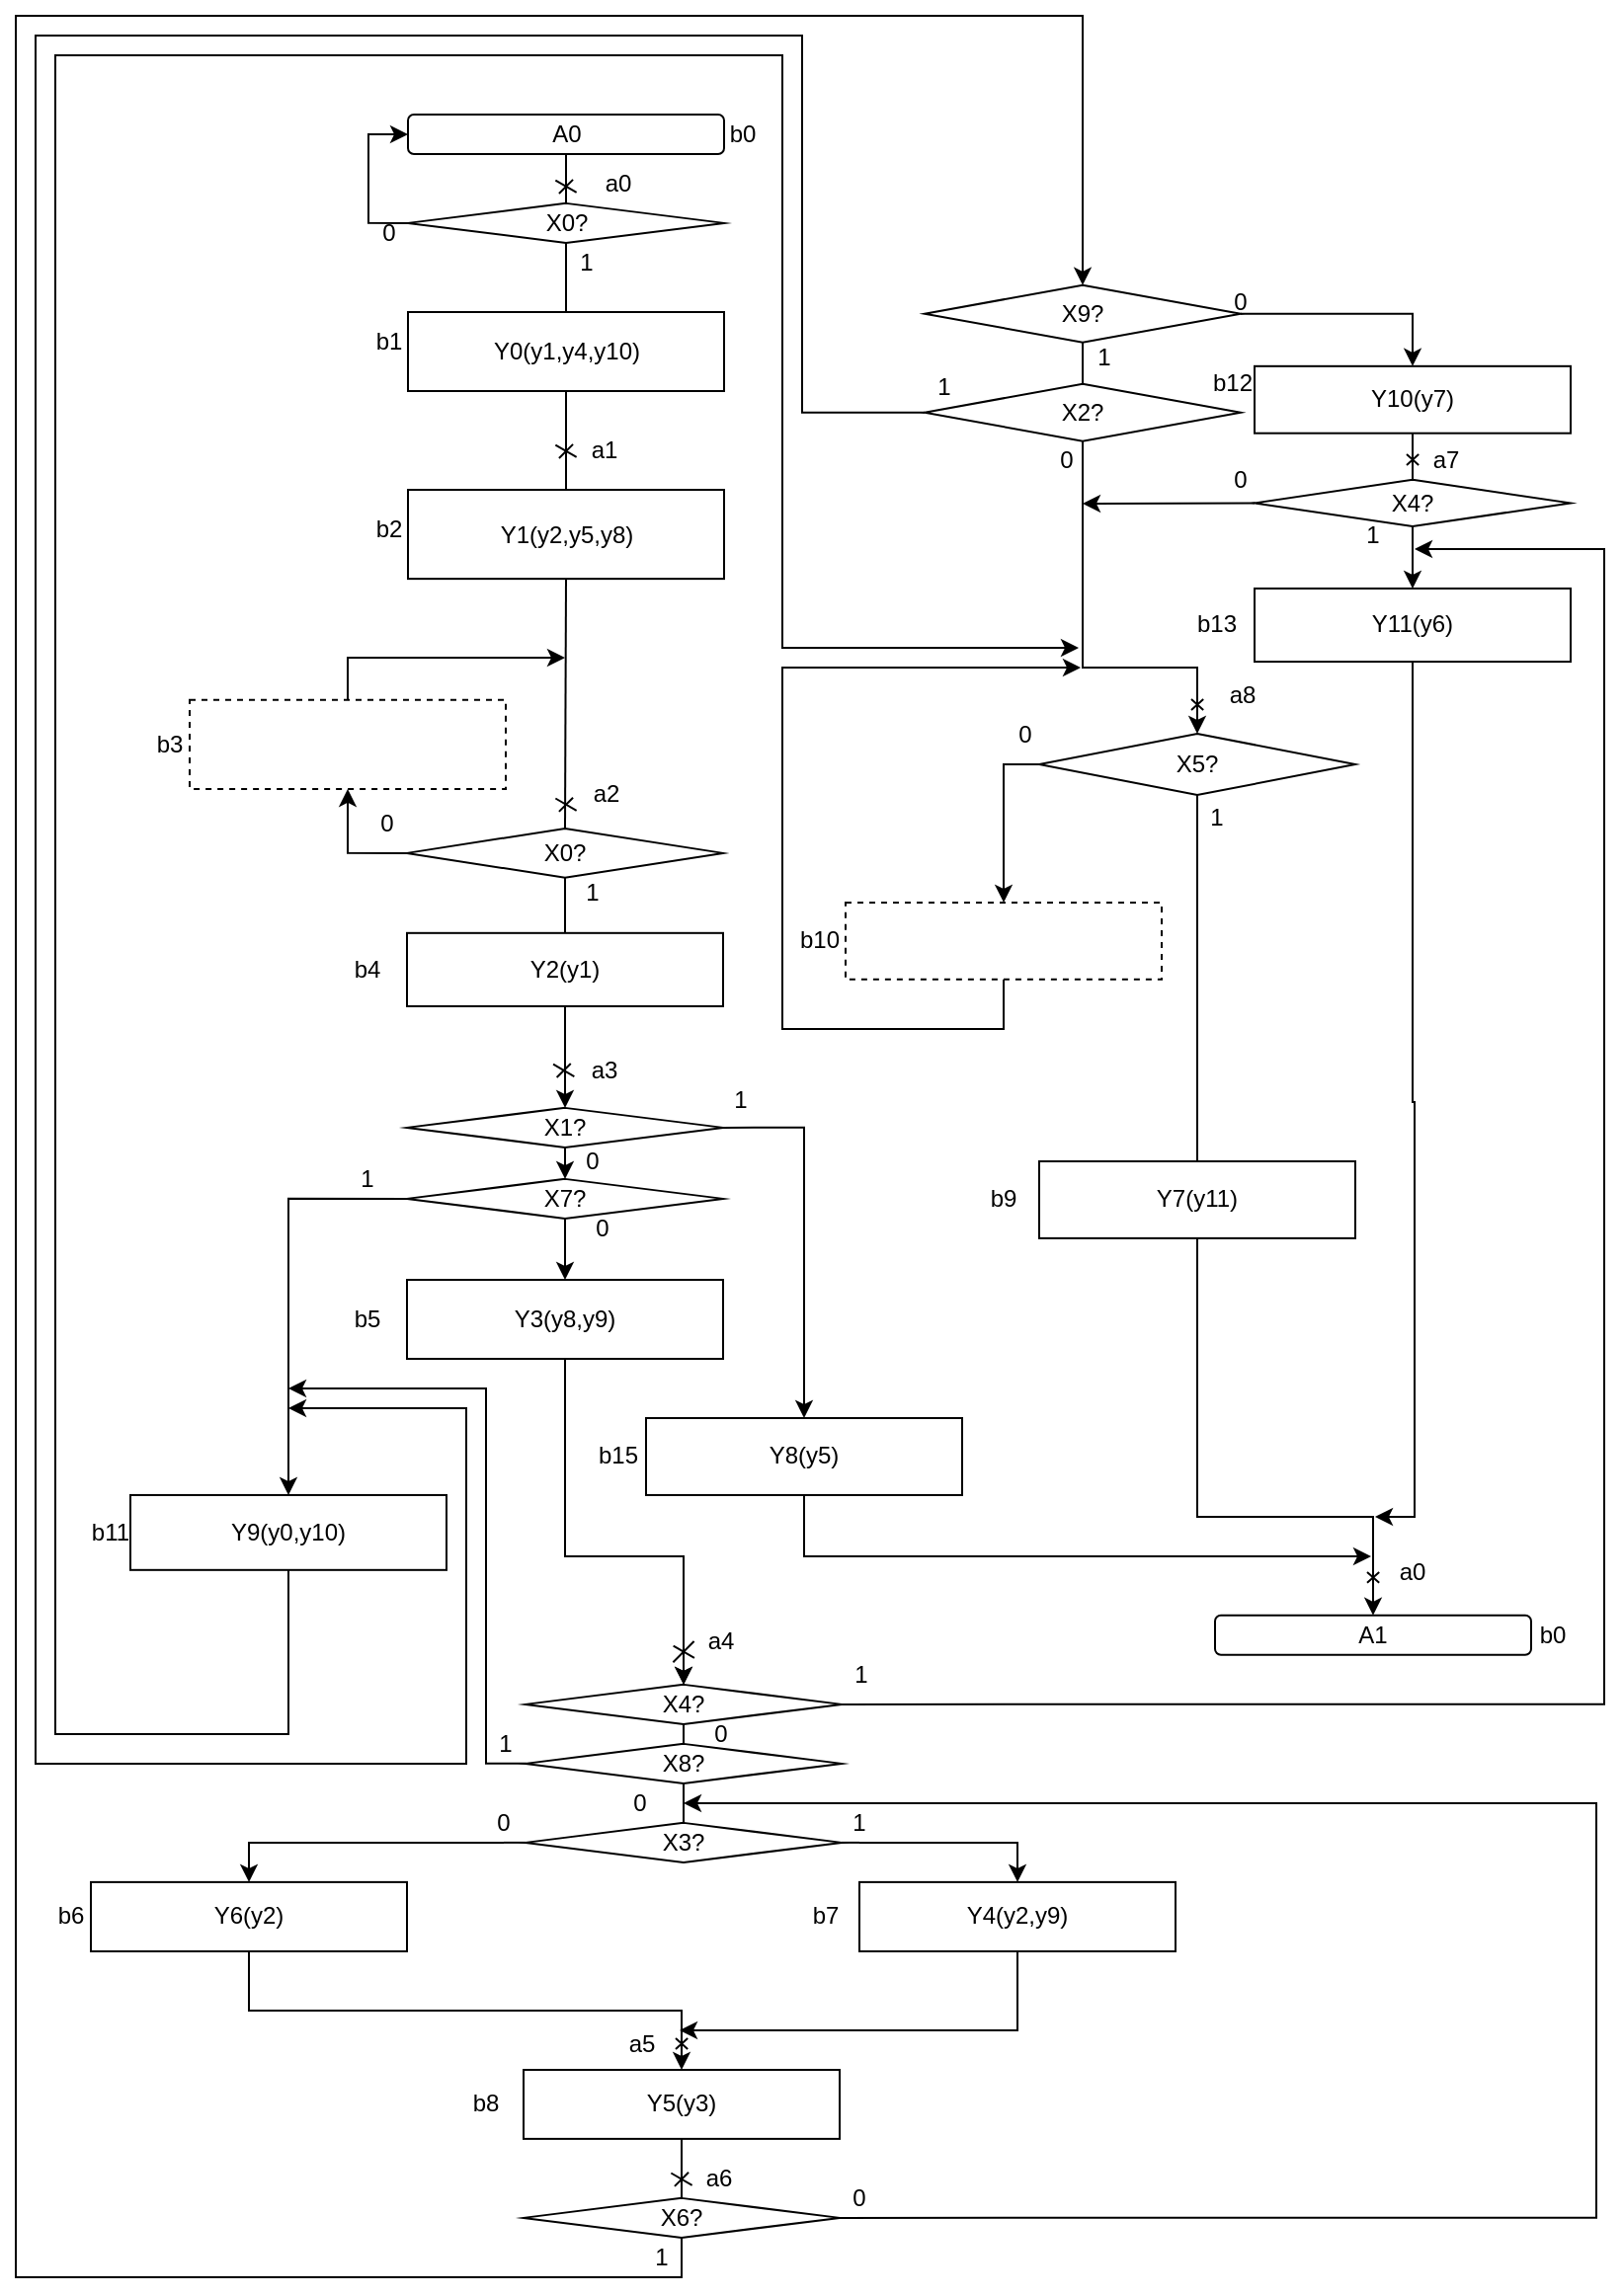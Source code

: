 <mxfile version="14.5.1" type="device"><diagram id="7AJc4S17dh15q3jTq7cm" name="Page-1"><mxGraphModel dx="1326" dy="806" grid="1" gridSize="10" guides="1" tooltips="1" connect="1" arrows="1" fold="1" page="1" pageScale="1" pageWidth="827" pageHeight="1169" math="0" shadow="0"><root><mxCell id="0"/><mxCell id="1" parent="0"/><mxCell id="7k6Sa5qqdHuAIgFIrqOI-1" value="A0" style="rounded=1;whiteSpace=wrap;html=1;" parent="1" vertex="1"><mxGeometry x="210.5" y="60" width="160" height="20" as="geometry"/></mxCell><mxCell id="7k6Sa5qqdHuAIgFIrqOI-116" style="edgeStyle=orthogonalEdgeStyle;rounded=0;orthogonalLoop=1;jettySize=auto;html=1;exitX=0;exitY=0.5;exitDx=0;exitDy=0;entryX=0;entryY=0.5;entryDx=0;entryDy=0;" parent="1" source="7k6Sa5qqdHuAIgFIrqOI-2" target="7k6Sa5qqdHuAIgFIrqOI-1" edge="1"><mxGeometry relative="1" as="geometry"/></mxCell><mxCell id="7k6Sa5qqdHuAIgFIrqOI-2" value="X0?" style="rhombus;whiteSpace=wrap;html=1;" parent="1" vertex="1"><mxGeometry x="210.5" y="104.94" width="160" height="20" as="geometry"/></mxCell><mxCell id="7k6Sa5qqdHuAIgFIrqOI-3" value="Y0(y1,y4,y10)" style="rounded=0;whiteSpace=wrap;html=1;" parent="1" vertex="1"><mxGeometry x="210.5" y="160" width="160" height="40" as="geometry"/></mxCell><mxCell id="7k6Sa5qqdHuAIgFIrqOI-4" value="&lt;div&gt;Y1(y2,y5,y8)&lt;/div&gt;" style="rounded=0;whiteSpace=wrap;html=1;" parent="1" vertex="1"><mxGeometry x="210.5" y="250" width="160" height="45.06" as="geometry"/></mxCell><mxCell id="7k6Sa5qqdHuAIgFIrqOI-129" style="edgeStyle=orthogonalEdgeStyle;rounded=0;orthogonalLoop=1;jettySize=auto;html=1;exitX=0;exitY=0.5;exitDx=0;exitDy=0;entryX=0.5;entryY=1;entryDx=0;entryDy=0;" parent="1" source="7k6Sa5qqdHuAIgFIrqOI-5" target="7k6Sa5qqdHuAIgFIrqOI-128" edge="1"><mxGeometry relative="1" as="geometry"/></mxCell><mxCell id="7k6Sa5qqdHuAIgFIrqOI-5" value="X0?" style="rhombus;whiteSpace=wrap;html=1;" parent="1" vertex="1"><mxGeometry x="210" y="421.47" width="160" height="24.94" as="geometry"/></mxCell><mxCell id="7k6Sa5qqdHuAIgFIrqOI-142" style="edgeStyle=orthogonalEdgeStyle;rounded=0;orthogonalLoop=1;jettySize=auto;html=1;exitX=0.5;exitY=1;exitDx=0;exitDy=0;entryX=0.5;entryY=0;entryDx=0;entryDy=0;" parent="1" source="7k6Sa5qqdHuAIgFIrqOI-6" target="7k6Sa5qqdHuAIgFIrqOI-8" edge="1"><mxGeometry relative="1" as="geometry"/></mxCell><mxCell id="7k6Sa5qqdHuAIgFIrqOI-6" value="Y2(y1)" style="rounded=0;whiteSpace=wrap;html=1;" parent="1" vertex="1"><mxGeometry x="210" y="474.41" width="160" height="37.06" as="geometry"/></mxCell><mxCell id="7k6Sa5qqdHuAIgFIrqOI-7" style="edgeStyle=orthogonalEdgeStyle;rounded=0;orthogonalLoop=1;jettySize=auto;html=1;exitX=1;exitY=0.5;exitDx=0;exitDy=0;entryX=0.5;entryY=0;entryDx=0;entryDy=0;" parent="1" source="7k6Sa5qqdHuAIgFIrqOI-8" target="7k6Sa5qqdHuAIgFIrqOI-28" edge="1"><mxGeometry relative="1" as="geometry"/></mxCell><mxCell id="7k6Sa5qqdHuAIgFIrqOI-143" style="edgeStyle=orthogonalEdgeStyle;rounded=0;orthogonalLoop=1;jettySize=auto;html=1;exitX=0.5;exitY=1;exitDx=0;exitDy=0;entryX=0.5;entryY=0;entryDx=0;entryDy=0;" parent="1" source="7k6Sa5qqdHuAIgFIrqOI-8" target="7k6Sa5qqdHuAIgFIrqOI-10" edge="1"><mxGeometry relative="1" as="geometry"/></mxCell><mxCell id="7k6Sa5qqdHuAIgFIrqOI-8" value="X1?" style="rhombus;whiteSpace=wrap;html=1;" parent="1" vertex="1"><mxGeometry x="210" y="562.94" width="160" height="20" as="geometry"/></mxCell><mxCell id="7k6Sa5qqdHuAIgFIrqOI-9" style="edgeStyle=orthogonalEdgeStyle;rounded=0;orthogonalLoop=1;jettySize=auto;html=1;exitX=0;exitY=0.5;exitDx=0;exitDy=0;entryX=0.5;entryY=0;entryDx=0;entryDy=0;" parent="1" source="7k6Sa5qqdHuAIgFIrqOI-10" target="7k6Sa5qqdHuAIgFIrqOI-30" edge="1"><mxGeometry relative="1" as="geometry"/></mxCell><mxCell id="7k6Sa5qqdHuAIgFIrqOI-131" style="edgeStyle=orthogonalEdgeStyle;rounded=0;orthogonalLoop=1;jettySize=auto;html=1;exitX=0.5;exitY=1;exitDx=0;exitDy=0;entryX=0.5;entryY=0;entryDx=0;entryDy=0;" parent="1" source="7k6Sa5qqdHuAIgFIrqOI-10" target="7k6Sa5qqdHuAIgFIrqOI-12" edge="1"><mxGeometry relative="1" as="geometry"/></mxCell><mxCell id="7k6Sa5qqdHuAIgFIrqOI-10" value="X7?" style="rhombus;whiteSpace=wrap;html=1;" parent="1" vertex="1"><mxGeometry x="210" y="598.94" width="160" height="20" as="geometry"/></mxCell><mxCell id="7k6Sa5qqdHuAIgFIrqOI-11" style="edgeStyle=orthogonalEdgeStyle;rounded=0;orthogonalLoop=1;jettySize=auto;html=1;exitX=0.5;exitY=1;exitDx=0;exitDy=0;entryX=0.5;entryY=0;entryDx=0;entryDy=0;" parent="1" source="7k6Sa5qqdHuAIgFIrqOI-12" target="7k6Sa5qqdHuAIgFIrqOI-32" edge="1"><mxGeometry relative="1" as="geometry"><Array as="points"><mxPoint x="290" y="790"/><mxPoint x="350" y="790"/></Array></mxGeometry></mxCell><mxCell id="7k6Sa5qqdHuAIgFIrqOI-12" value="&lt;div&gt;Y3(y8,y9)&lt;/div&gt;" style="rounded=0;whiteSpace=wrap;html=1;" parent="1" vertex="1"><mxGeometry x="210" y="650" width="160" height="40" as="geometry"/></mxCell><mxCell id="7k6Sa5qqdHuAIgFIrqOI-13" value="" style="endArrow=none;html=1;exitX=0.5;exitY=0;exitDx=0;exitDy=0;entryX=0.5;entryY=1;entryDx=0;entryDy=0;" parent="1" source="7k6Sa5qqdHuAIgFIrqOI-2" target="7k6Sa5qqdHuAIgFIrqOI-1" edge="1"><mxGeometry width="50" height="50" relative="1" as="geometry"><mxPoint x="530.5" y="294.94" as="sourcePoint"/><mxPoint x="580.5" y="244.94" as="targetPoint"/></mxGeometry></mxCell><mxCell id="7k6Sa5qqdHuAIgFIrqOI-17" value="" style="endArrow=none;html=1;exitX=0.5;exitY=0;exitDx=0;exitDy=0;entryX=0.5;entryY=1;entryDx=0;entryDy=0;" parent="1" source="7k6Sa5qqdHuAIgFIrqOI-3" target="7k6Sa5qqdHuAIgFIrqOI-2" edge="1"><mxGeometry width="50" height="50" relative="1" as="geometry"><mxPoint x="530.5" y="294.94" as="sourcePoint"/><mxPoint x="580.5" y="244.94" as="targetPoint"/></mxGeometry></mxCell><mxCell id="7k6Sa5qqdHuAIgFIrqOI-18" value="" style="endArrow=none;html=1;exitX=0.5;exitY=1;exitDx=0;exitDy=0;entryX=0.5;entryY=0;entryDx=0;entryDy=0;" parent="1" source="7k6Sa5qqdHuAIgFIrqOI-3" target="7k6Sa5qqdHuAIgFIrqOI-4" edge="1"><mxGeometry width="50" height="50" relative="1" as="geometry"><mxPoint x="289.5" y="424.94" as="sourcePoint"/><mxPoint x="579.5" y="524.94" as="targetPoint"/></mxGeometry></mxCell><mxCell id="7k6Sa5qqdHuAIgFIrqOI-19" value="" style="endArrow=none;html=1;exitX=0.5;exitY=1;exitDx=0;exitDy=0;entryX=0.5;entryY=0;entryDx=0;entryDy=0;" parent="1" source="7k6Sa5qqdHuAIgFIrqOI-4" target="7k6Sa5qqdHuAIgFIrqOI-5" edge="1"><mxGeometry width="50" height="50" relative="1" as="geometry"><mxPoint x="529" y="554.94" as="sourcePoint"/><mxPoint x="579" y="504.94" as="targetPoint"/></mxGeometry></mxCell><mxCell id="7k6Sa5qqdHuAIgFIrqOI-24" value="" style="endArrow=none;html=1;exitX=0.5;exitY=0;exitDx=0;exitDy=0;entryX=0.5;entryY=1;entryDx=0;entryDy=0;" parent="1" source="7k6Sa5qqdHuAIgFIrqOI-6" target="7k6Sa5qqdHuAIgFIrqOI-5" edge="1"><mxGeometry width="50" height="50" relative="1" as="geometry"><mxPoint x="529" y="554.94" as="sourcePoint"/><mxPoint x="579" y="504.94" as="targetPoint"/></mxGeometry></mxCell><mxCell id="7k6Sa5qqdHuAIgFIrqOI-27" style="edgeStyle=orthogonalEdgeStyle;rounded=0;orthogonalLoop=1;jettySize=auto;html=1;exitX=0.5;exitY=1;exitDx=0;exitDy=0;" parent="1" source="7k6Sa5qqdHuAIgFIrqOI-28" edge="1"><mxGeometry relative="1" as="geometry"><mxPoint x="698" y="790" as="targetPoint"/><Array as="points"><mxPoint x="411" y="790"/><mxPoint x="698" y="790"/></Array></mxGeometry></mxCell><mxCell id="7k6Sa5qqdHuAIgFIrqOI-28" value="Y8(y5)" style="rounded=0;whiteSpace=wrap;html=1;" parent="1" vertex="1"><mxGeometry x="331" y="720" width="160" height="38.97" as="geometry"/></mxCell><mxCell id="7k6Sa5qqdHuAIgFIrqOI-29" style="edgeStyle=orthogonalEdgeStyle;rounded=0;orthogonalLoop=1;jettySize=auto;html=1;exitX=0.5;exitY=1;exitDx=0;exitDy=0;" parent="1" source="7k6Sa5qqdHuAIgFIrqOI-30" edge="1"><mxGeometry relative="1" as="geometry"><mxPoint x="550" y="330" as="targetPoint"/><Array as="points"><mxPoint x="150" y="880"/><mxPoint x="32" y="880"/><mxPoint x="32" y="30"/><mxPoint x="400" y="30"/><mxPoint x="400" y="330"/></Array></mxGeometry></mxCell><mxCell id="7k6Sa5qqdHuAIgFIrqOI-30" value="Y9(y0,y10)" style="rounded=0;whiteSpace=wrap;html=1;" parent="1" vertex="1"><mxGeometry x="70" y="758.97" width="160" height="37.94" as="geometry"/></mxCell><mxCell id="7k6Sa5qqdHuAIgFIrqOI-31" style="edgeStyle=orthogonalEdgeStyle;rounded=0;orthogonalLoop=1;jettySize=auto;html=1;exitX=1;exitY=0.5;exitDx=0;exitDy=0;" parent="1" source="7k6Sa5qqdHuAIgFIrqOI-32" edge="1"><mxGeometry relative="1" as="geometry"><mxPoint x="720" y="280" as="targetPoint"/><Array as="points"><mxPoint x="816" y="865"/><mxPoint x="816" y="280"/><mxPoint x="720" y="280"/></Array></mxGeometry></mxCell><mxCell id="7k6Sa5qqdHuAIgFIrqOI-32" value="X4?" style="rhombus;whiteSpace=wrap;html=1;" parent="1" vertex="1"><mxGeometry x="270" y="854.94" width="160" height="20" as="geometry"/></mxCell><mxCell id="7k6Sa5qqdHuAIgFIrqOI-33" value="" style="endArrow=classic;html=1;entryX=0.5;entryY=0;entryDx=0;entryDy=0;" parent="1" target="7k6Sa5qqdHuAIgFIrqOI-32" edge="1"><mxGeometry width="50" height="50" relative="1" as="geometry"><mxPoint x="350" y="844.94" as="sourcePoint"/><mxPoint x="280" y="904.94" as="targetPoint"/></mxGeometry></mxCell><mxCell id="7k6Sa5qqdHuAIgFIrqOI-34" value="X8?" style="rhombus;whiteSpace=wrap;html=1;" parent="1" vertex="1"><mxGeometry x="270" y="884.94" width="160" height="20" as="geometry"/></mxCell><mxCell id="7k6Sa5qqdHuAIgFIrqOI-35" value="X3?" style="rhombus;whiteSpace=wrap;html=1;" parent="1" vertex="1"><mxGeometry x="270" y="924.94" width="160" height="20" as="geometry"/></mxCell><mxCell id="7k6Sa5qqdHuAIgFIrqOI-135" style="edgeStyle=orthogonalEdgeStyle;rounded=0;orthogonalLoop=1;jettySize=auto;html=1;exitX=0.5;exitY=1;exitDx=0;exitDy=0;entryX=0.5;entryY=0;entryDx=0;entryDy=0;" parent="1" source="7k6Sa5qqdHuAIgFIrqOI-36" target="7k6Sa5qqdHuAIgFIrqOI-38" edge="1"><mxGeometry relative="1" as="geometry"><mxPoint x="320.0" y="1020" as="targetPoint"/></mxGeometry></mxCell><mxCell id="7k6Sa5qqdHuAIgFIrqOI-36" value="Y6(y2)" style="rounded=0;whiteSpace=wrap;html=1;" parent="1" vertex="1"><mxGeometry x="50" y="954.94" width="160" height="35.06" as="geometry"/></mxCell><mxCell id="7k6Sa5qqdHuAIgFIrqOI-136" style="edgeStyle=orthogonalEdgeStyle;rounded=0;orthogonalLoop=1;jettySize=auto;html=1;exitX=0.5;exitY=1;exitDx=0;exitDy=0;" parent="1" source="7k6Sa5qqdHuAIgFIrqOI-37" edge="1"><mxGeometry relative="1" as="geometry"><mxPoint x="348" y="1030" as="targetPoint"/><Array as="points"><mxPoint x="519" y="1030"/><mxPoint x="348" y="1030"/></Array></mxGeometry></mxCell><mxCell id="7k6Sa5qqdHuAIgFIrqOI-37" value="Y4(y2,y9)" style="rounded=0;whiteSpace=wrap;html=1;" parent="1" vertex="1"><mxGeometry x="439" y="954.94" width="160" height="35.06" as="geometry"/></mxCell><mxCell id="7k6Sa5qqdHuAIgFIrqOI-38" value="Y5(y3)" style="rounded=0;whiteSpace=wrap;html=1;" parent="1" vertex="1"><mxGeometry x="269" y="1050" width="160" height="34.94" as="geometry"/></mxCell><mxCell id="7k6Sa5qqdHuAIgFIrqOI-39" value="" style="endArrow=none;html=1;exitX=0.5;exitY=1;exitDx=0;exitDy=0;entryX=0.5;entryY=0;entryDx=0;entryDy=0;" parent="1" source="7k6Sa5qqdHuAIgFIrqOI-32" target="7k6Sa5qqdHuAIgFIrqOI-34" edge="1"><mxGeometry width="50" height="50" relative="1" as="geometry"><mxPoint x="229" y="1094.94" as="sourcePoint"/><mxPoint x="279" y="1044.94" as="targetPoint"/></mxGeometry></mxCell><mxCell id="7k6Sa5qqdHuAIgFIrqOI-40" value="" style="endArrow=none;html=1;exitX=0.5;exitY=1;exitDx=0;exitDy=0;entryX=0.5;entryY=0;entryDx=0;entryDy=0;" parent="1" source="7k6Sa5qqdHuAIgFIrqOI-34" target="7k6Sa5qqdHuAIgFIrqOI-35" edge="1"><mxGeometry width="50" height="50" relative="1" as="geometry"><mxPoint x="229" y="1094.94" as="sourcePoint"/><mxPoint x="279" y="1044.94" as="targetPoint"/></mxGeometry></mxCell><mxCell id="7k6Sa5qqdHuAIgFIrqOI-41" value="" style="endArrow=none;html=1;entryX=0;entryY=0.5;entryDx=0;entryDy=0;" parent="1" target="7k6Sa5qqdHuAIgFIrqOI-35" edge="1"><mxGeometry width="50" height="50" relative="1" as="geometry"><mxPoint x="259" y="934.94" as="sourcePoint"/><mxPoint x="279" y="1044.94" as="targetPoint"/></mxGeometry></mxCell><mxCell id="7k6Sa5qqdHuAIgFIrqOI-42" value="" style="endArrow=classic;html=1;entryX=0.5;entryY=0;entryDx=0;entryDy=0;rounded=0;" parent="1" target="7k6Sa5qqdHuAIgFIrqOI-36" edge="1"><mxGeometry width="50" height="50" relative="1" as="geometry"><mxPoint x="259" y="934.94" as="sourcePoint"/><mxPoint x="279" y="1044.94" as="targetPoint"/><Array as="points"><mxPoint x="130" y="935"/></Array></mxGeometry></mxCell><mxCell id="7k6Sa5qqdHuAIgFIrqOI-43" value="" style="endArrow=none;html=1;exitX=1;exitY=0.5;exitDx=0;exitDy=0;" parent="1" source="7k6Sa5qqdHuAIgFIrqOI-35" edge="1"><mxGeometry width="50" height="50" relative="1" as="geometry"><mxPoint x="229" y="1094.94" as="sourcePoint"/><mxPoint x="439" y="934.94" as="targetPoint"/></mxGeometry></mxCell><mxCell id="7k6Sa5qqdHuAIgFIrqOI-44" value="" style="endArrow=classic;html=1;entryX=0.5;entryY=0;entryDx=0;entryDy=0;rounded=0;" parent="1" target="7k6Sa5qqdHuAIgFIrqOI-37" edge="1"><mxGeometry width="50" height="50" relative="1" as="geometry"><mxPoint x="439" y="934.94" as="sourcePoint"/><mxPoint x="279" y="1044.94" as="targetPoint"/><Array as="points"><mxPoint x="519" y="935"/></Array></mxGeometry></mxCell><mxCell id="7k6Sa5qqdHuAIgFIrqOI-50" style="edgeStyle=orthogonalEdgeStyle;rounded=0;orthogonalLoop=1;jettySize=auto;html=1;exitX=0.5;exitY=1;exitDx=0;exitDy=0;entryX=0.5;entryY=0;entryDx=0;entryDy=0;" parent="1" source="7k6Sa5qqdHuAIgFIrqOI-51" target="7k6Sa5qqdHuAIgFIrqOI-53" edge="1"><mxGeometry relative="1" as="geometry"><mxPoint x="180" y="544.94" as="targetPoint"/><Array as="points"><mxPoint x="349" y="1155"/><mxPoint x="12" y="1155"/><mxPoint x="12" y="10"/><mxPoint x="552" y="10"/></Array></mxGeometry></mxCell><mxCell id="7k6Sa5qqdHuAIgFIrqOI-51" value="X6?" style="rhombus;whiteSpace=wrap;html=1;" parent="1" vertex="1"><mxGeometry x="269" y="1114.94" width="160" height="20" as="geometry"/></mxCell><mxCell id="7k6Sa5qqdHuAIgFIrqOI-52" value="" style="endArrow=none;html=1;entryX=0.5;entryY=0;entryDx=0;entryDy=0;exitX=0.5;exitY=1;exitDx=0;exitDy=0;" parent="1" source="7k6Sa5qqdHuAIgFIrqOI-38" target="7k6Sa5qqdHuAIgFIrqOI-51" edge="1"><mxGeometry width="50" height="50" relative="1" as="geometry"><mxPoint x="229" y="1194.94" as="sourcePoint"/><mxPoint x="279" y="1144.94" as="targetPoint"/></mxGeometry></mxCell><mxCell id="7k6Sa5qqdHuAIgFIrqOI-168" style="edgeStyle=orthogonalEdgeStyle;rounded=0;orthogonalLoop=1;jettySize=auto;html=1;exitX=1;exitY=0.5;exitDx=0;exitDy=0;entryX=0.5;entryY=0;entryDx=0;entryDy=0;" parent="1" source="7k6Sa5qqdHuAIgFIrqOI-53" target="7k6Sa5qqdHuAIgFIrqOI-58" edge="1"><mxGeometry relative="1" as="geometry"/></mxCell><mxCell id="7k6Sa5qqdHuAIgFIrqOI-53" value="X9?" style="rhombus;whiteSpace=wrap;html=1;" parent="1" vertex="1"><mxGeometry x="472" y="146.38" width="160" height="28.94" as="geometry"/></mxCell><mxCell id="7k6Sa5qqdHuAIgFIrqOI-54" style="edgeStyle=orthogonalEdgeStyle;rounded=0;orthogonalLoop=1;jettySize=auto;html=1;exitX=0;exitY=0.5;exitDx=0;exitDy=0;" parent="1" source="7k6Sa5qqdHuAIgFIrqOI-55" edge="1"><mxGeometry relative="1" as="geometry"><mxPoint x="150" y="715" as="targetPoint"/><Array as="points"><mxPoint x="410" y="211"/><mxPoint x="410" y="20"/><mxPoint x="22" y="20"/><mxPoint x="22" y="895"/><mxPoint x="240" y="895"/><mxPoint x="240" y="715"/></Array></mxGeometry></mxCell><mxCell id="7k6Sa5qqdHuAIgFIrqOI-55" value="X2?" style="rhombus;whiteSpace=wrap;html=1;" parent="1" vertex="1"><mxGeometry x="472" y="196.38" width="160" height="28.94" as="geometry"/></mxCell><mxCell id="7k6Sa5qqdHuAIgFIrqOI-57" value="" style="endArrow=none;html=1;exitX=0.5;exitY=0;exitDx=0;exitDy=0;entryX=0.5;entryY=1;entryDx=0;entryDy=0;" parent="1" source="7k6Sa5qqdHuAIgFIrqOI-55" target="7k6Sa5qqdHuAIgFIrqOI-53" edge="1"><mxGeometry width="50" height="50" relative="1" as="geometry"><mxPoint x="422" y="245.32" as="sourcePoint"/><mxPoint x="472" y="195.32" as="targetPoint"/></mxGeometry></mxCell><mxCell id="7k6Sa5qqdHuAIgFIrqOI-58" value="Y10(y7)" style="rounded=0;whiteSpace=wrap;html=1;" parent="1" vertex="1"><mxGeometry x="639" y="187.41" width="160" height="33.94" as="geometry"/></mxCell><mxCell id="7k6Sa5qqdHuAIgFIrqOI-178" style="edgeStyle=orthogonalEdgeStyle;rounded=0;orthogonalLoop=1;jettySize=auto;html=1;exitX=0;exitY=0.5;exitDx=0;exitDy=0;entryX=0.5;entryY=0;entryDx=0;entryDy=0;" parent="1" source="7k6Sa5qqdHuAIgFIrqOI-59" target="7k6Sa5qqdHuAIgFIrqOI-177" edge="1"><mxGeometry relative="1" as="geometry"><Array as="points"><mxPoint x="512" y="389"/></Array></mxGeometry></mxCell><mxCell id="7k6Sa5qqdHuAIgFIrqOI-59" value="X5?" style="rhombus;whiteSpace=wrap;html=1;" parent="1" vertex="1"><mxGeometry x="530" y="373.49" width="160" height="31.06" as="geometry"/></mxCell><mxCell id="7k6Sa5qqdHuAIgFIrqOI-60" value="" style="endArrow=none;html=1;exitX=0.5;exitY=0;exitDx=0;exitDy=0;entryX=0.5;entryY=1;entryDx=0;entryDy=0;rounded=0;startArrow=classic;startFill=1;" parent="1" source="7k6Sa5qqdHuAIgFIrqOI-59" target="7k6Sa5qqdHuAIgFIrqOI-55" edge="1"><mxGeometry width="50" height="50" relative="1" as="geometry"><mxPoint x="562" y="305.32" as="sourcePoint"/><mxPoint x="612" y="255.32" as="targetPoint"/><Array as="points"><mxPoint x="610" y="340"/><mxPoint x="552" y="340"/></Array></mxGeometry></mxCell><mxCell id="7k6Sa5qqdHuAIgFIrqOI-64" value="X4?" style="rhombus;whiteSpace=wrap;html=1;" parent="1" vertex="1"><mxGeometry x="639" y="244.88" width="160" height="23.65" as="geometry"/></mxCell><mxCell id="7k6Sa5qqdHuAIgFIrqOI-67" value="" style="endArrow=none;html=1;entryX=0.5;entryY=0;entryDx=0;entryDy=0;exitX=0.5;exitY=1;exitDx=0;exitDy=0;" parent="1" source="7k6Sa5qqdHuAIgFIrqOI-58" target="7k6Sa5qqdHuAIgFIrqOI-64" edge="1"><mxGeometry width="50" height="50" relative="1" as="geometry"><mxPoint x="549" y="306.35" as="sourcePoint"/><mxPoint x="599" y="256.35" as="targetPoint"/></mxGeometry></mxCell><mxCell id="7k6Sa5qqdHuAIgFIrqOI-68" value="" style="endArrow=classic;html=1;exitX=0;exitY=0.5;exitDx=0;exitDy=0;" parent="1" source="7k6Sa5qqdHuAIgFIrqOI-64" edge="1"><mxGeometry width="50" height="50" relative="1" as="geometry"><mxPoint x="529" y="304.88" as="sourcePoint"/><mxPoint x="552" y="257" as="targetPoint"/></mxGeometry></mxCell><mxCell id="7k6Sa5qqdHuAIgFIrqOI-69" value="Y7(y11)" style="rounded=0;whiteSpace=wrap;html=1;" parent="1" vertex="1"><mxGeometry x="530" y="590" width="160" height="38.94" as="geometry"/></mxCell><mxCell id="7k6Sa5qqdHuAIgFIrqOI-70" value="A1" style="rounded=1;whiteSpace=wrap;html=1;" parent="1" vertex="1"><mxGeometry x="619" y="819.88" width="160" height="20" as="geometry"/></mxCell><mxCell id="7k6Sa5qqdHuAIgFIrqOI-71" style="edgeStyle=orthogonalEdgeStyle;rounded=0;orthogonalLoop=1;jettySize=auto;html=1;exitX=0.5;exitY=1;exitDx=0;exitDy=0;" parent="1" source="7k6Sa5qqdHuAIgFIrqOI-72" edge="1"><mxGeometry relative="1" as="geometry"><mxPoint x="700" y="770" as="targetPoint"/><Array as="points"><mxPoint x="719" y="560"/><mxPoint x="720" y="560"/><mxPoint x="720" y="770"/></Array></mxGeometry></mxCell><mxCell id="7k6Sa5qqdHuAIgFIrqOI-72" value="Y11(y6)" style="rounded=0;whiteSpace=wrap;html=1;" parent="1" vertex="1"><mxGeometry x="639" y="299.96" width="160" height="37.06" as="geometry"/></mxCell><mxCell id="7k6Sa5qqdHuAIgFIrqOI-73" value="" style="endArrow=none;html=1;entryX=0.5;entryY=1;entryDx=0;entryDy=0;exitX=0.5;exitY=0;exitDx=0;exitDy=0;rounded=0;endFill=0;startArrow=classic;startFill=1;" parent="1" source="7k6Sa5qqdHuAIgFIrqOI-70" target="7k6Sa5qqdHuAIgFIrqOI-69" edge="1"><mxGeometry width="50" height="50" relative="1" as="geometry"><mxPoint x="439" y="638.94" as="sourcePoint"/><mxPoint x="489" y="588.94" as="targetPoint"/><Array as="points"><mxPoint x="699" y="770"/><mxPoint x="610" y="770"/></Array></mxGeometry></mxCell><mxCell id="7k6Sa5qqdHuAIgFIrqOI-74" value="" style="endArrow=classic;html=1;entryX=0.5;entryY=0;entryDx=0;entryDy=0;exitX=0.5;exitY=1;exitDx=0;exitDy=0;startArrow=none;startFill=0;endFill=1;" parent="1" source="7k6Sa5qqdHuAIgFIrqOI-64" target="7k6Sa5qqdHuAIgFIrqOI-72" edge="1"><mxGeometry width="50" height="50" relative="1" as="geometry"><mxPoint x="459" y="396.35" as="sourcePoint"/><mxPoint x="509" y="346.35" as="targetPoint"/></mxGeometry></mxCell><mxCell id="7k6Sa5qqdHuAIgFIrqOI-75" value="" style="endArrow=none;html=1;entryX=0.5;entryY=0;entryDx=0;entryDy=0;exitX=0.5;exitY=1;exitDx=0;exitDy=0;" parent="1" source="7k6Sa5qqdHuAIgFIrqOI-59" target="7k6Sa5qqdHuAIgFIrqOI-69" edge="1"><mxGeometry width="50" height="50" relative="1" as="geometry"><mxPoint x="472" y="636.69" as="sourcePoint"/><mxPoint x="522" y="586.69" as="targetPoint"/></mxGeometry></mxCell><mxCell id="7k6Sa5qqdHuAIgFIrqOI-77" value="0" style="text;html=1;strokeColor=none;fillColor=none;align=center;verticalAlign=middle;whiteSpace=wrap;rounded=0;" parent="1" vertex="1"><mxGeometry x="180" y="408.94" width="40" height="20" as="geometry"/></mxCell><mxCell id="7k6Sa5qqdHuAIgFIrqOI-78" value="0" style="text;html=1;strokeColor=none;fillColor=none;align=center;verticalAlign=middle;whiteSpace=wrap;rounded=0;" parent="1" vertex="1"><mxGeometry x="283.85" y="585" width="40" height="10" as="geometry"/></mxCell><mxCell id="7k6Sa5qqdHuAIgFIrqOI-79" value="0" style="text;html=1;strokeColor=none;fillColor=none;align=center;verticalAlign=middle;whiteSpace=wrap;rounded=0;" parent="1" vertex="1"><mxGeometry x="289" y="618.94" width="40" height="10" as="geometry"/></mxCell><mxCell id="7k6Sa5qqdHuAIgFIrqOI-80" value="0" style="text;html=1;strokeColor=none;fillColor=none;align=center;verticalAlign=middle;whiteSpace=wrap;rounded=0;" parent="1" vertex="1"><mxGeometry x="349" y="874.94" width="40" height="10" as="geometry"/></mxCell><mxCell id="7k6Sa5qqdHuAIgFIrqOI-81" value="0" style="text;html=1;strokeColor=none;fillColor=none;align=center;verticalAlign=middle;whiteSpace=wrap;rounded=0;" parent="1" vertex="1"><mxGeometry x="308" y="904.94" width="40" height="20" as="geometry"/></mxCell><mxCell id="7k6Sa5qqdHuAIgFIrqOI-82" value="0" style="text;html=1;strokeColor=none;fillColor=none;align=center;verticalAlign=middle;whiteSpace=wrap;rounded=0;" parent="1" vertex="1"><mxGeometry x="239" y="914.94" width="40" height="20" as="geometry"/></mxCell><mxCell id="7k6Sa5qqdHuAIgFIrqOI-83" style="edgeStyle=orthogonalEdgeStyle;rounded=0;orthogonalLoop=1;jettySize=auto;html=1;exitX=0.25;exitY=1;exitDx=0;exitDy=0;" parent="1" source="7k6Sa5qqdHuAIgFIrqOI-84" edge="1"><mxGeometry relative="1" as="geometry"><mxPoint x="350" y="915" as="targetPoint"/><Array as="points"><mxPoint x="812" y="1125"/><mxPoint x="812" y="915"/></Array></mxGeometry></mxCell><mxCell id="7k6Sa5qqdHuAIgFIrqOI-84" value="0" style="text;html=1;strokeColor=none;fillColor=none;align=center;verticalAlign=middle;whiteSpace=wrap;rounded=0;" parent="1" vertex="1"><mxGeometry x="419" y="1104.94" width="40" height="20" as="geometry"/></mxCell><mxCell id="7k6Sa5qqdHuAIgFIrqOI-85" value="0" style="text;html=1;strokeColor=none;fillColor=none;align=center;verticalAlign=middle;whiteSpace=wrap;rounded=0;" parent="1" vertex="1"><mxGeometry x="612" y="144.94" width="40" height="20" as="geometry"/></mxCell><mxCell id="7k6Sa5qqdHuAIgFIrqOI-86" value="0" style="text;html=1;strokeColor=none;fillColor=none;align=center;verticalAlign=middle;whiteSpace=wrap;rounded=0;" parent="1" vertex="1"><mxGeometry x="524" y="225.32" width="40" height="20" as="geometry"/></mxCell><mxCell id="7k6Sa5qqdHuAIgFIrqOI-87" value="0" style="text;html=1;strokeColor=none;fillColor=none;align=center;verticalAlign=middle;whiteSpace=wrap;rounded=0;" parent="1" vertex="1"><mxGeometry x="503" y="363.94" width="40" height="20" as="geometry"/></mxCell><mxCell id="7k6Sa5qqdHuAIgFIrqOI-88" value="0" style="text;html=1;strokeColor=none;fillColor=none;align=center;verticalAlign=middle;whiteSpace=wrap;rounded=0;" parent="1" vertex="1"><mxGeometry x="612" y="235.39" width="40" height="20" as="geometry"/></mxCell><mxCell id="7k6Sa5qqdHuAIgFIrqOI-89" value="1" style="text;html=1;strokeColor=none;fillColor=none;align=center;verticalAlign=middle;whiteSpace=wrap;rounded=0;" parent="1" vertex="1"><mxGeometry x="280.5" y="124.94" width="40" height="20" as="geometry"/></mxCell><mxCell id="7k6Sa5qqdHuAIgFIrqOI-90" value="1" style="text;html=1;strokeColor=none;fillColor=none;align=center;verticalAlign=middle;whiteSpace=wrap;rounded=0;" parent="1" vertex="1"><mxGeometry x="283.85" y="448.94" width="40" height="10" as="geometry"/></mxCell><mxCell id="7k6Sa5qqdHuAIgFIrqOI-91" value="1" style="text;html=1;strokeColor=none;fillColor=none;align=center;verticalAlign=middle;whiteSpace=wrap;rounded=0;" parent="1" vertex="1"><mxGeometry x="359" y="548.94" width="40" height="20" as="geometry"/></mxCell><mxCell id="7k6Sa5qqdHuAIgFIrqOI-92" value="1" style="text;html=1;strokeColor=none;fillColor=none;align=center;verticalAlign=middle;whiteSpace=wrap;rounded=0;" parent="1" vertex="1"><mxGeometry x="170" y="588.94" width="40" height="20" as="geometry"/></mxCell><mxCell id="7k6Sa5qqdHuAIgFIrqOI-93" value="1" style="text;html=1;strokeColor=none;fillColor=none;align=center;verticalAlign=middle;whiteSpace=wrap;rounded=0;" parent="1" vertex="1"><mxGeometry x="420" y="840" width="40" height="20" as="geometry"/></mxCell><mxCell id="7k6Sa5qqdHuAIgFIrqOI-94" style="edgeStyle=orthogonalEdgeStyle;rounded=0;orthogonalLoop=1;jettySize=auto;html=1;" parent="1" source="7k6Sa5qqdHuAIgFIrqOI-34" edge="1"><mxGeometry relative="1" as="geometry"><mxPoint x="150" y="705" as="targetPoint"/><Array as="points"><mxPoint x="250" y="895"/><mxPoint x="250" y="705"/></Array></mxGeometry></mxCell><mxCell id="7k6Sa5qqdHuAIgFIrqOI-95" value="1" style="text;html=1;strokeColor=none;fillColor=none;align=center;verticalAlign=middle;whiteSpace=wrap;rounded=0;" parent="1" vertex="1"><mxGeometry x="240" y="874.94" width="40" height="20" as="geometry"/></mxCell><mxCell id="7k6Sa5qqdHuAIgFIrqOI-96" value="1" style="text;html=1;strokeColor=none;fillColor=none;align=center;verticalAlign=middle;whiteSpace=wrap;rounded=0;" parent="1" vertex="1"><mxGeometry x="419" y="914.94" width="40" height="20" as="geometry"/></mxCell><mxCell id="7k6Sa5qqdHuAIgFIrqOI-97" value="1" style="text;html=1;strokeColor=none;fillColor=none;align=center;verticalAlign=middle;whiteSpace=wrap;rounded=0;" parent="1" vertex="1"><mxGeometry x="543" y="177.85" width="40" height="10" as="geometry"/></mxCell><mxCell id="7k6Sa5qqdHuAIgFIrqOI-99" value="1" style="text;html=1;strokeColor=none;fillColor=none;align=center;verticalAlign=middle;whiteSpace=wrap;rounded=0;" parent="1" vertex="1"><mxGeometry x="462" y="187.85" width="40" height="20" as="geometry"/></mxCell><mxCell id="7k6Sa5qqdHuAIgFIrqOI-100" value="1" style="text;html=1;strokeColor=none;fillColor=none;align=center;verticalAlign=middle;whiteSpace=wrap;rounded=0;" parent="1" vertex="1"><mxGeometry x="600" y="411.47" width="40" height="10" as="geometry"/></mxCell><mxCell id="7k6Sa5qqdHuAIgFIrqOI-101" value="1" style="text;html=1;strokeColor=none;fillColor=none;align=center;verticalAlign=middle;whiteSpace=wrap;rounded=0;" parent="1" vertex="1"><mxGeometry x="679" y="262.53" width="40" height="20" as="geometry"/></mxCell><mxCell id="7k6Sa5qqdHuAIgFIrqOI-102" value="b1" style="text;html=1;strokeColor=none;fillColor=none;align=center;verticalAlign=middle;whiteSpace=wrap;rounded=0;" parent="1" vertex="1"><mxGeometry x="180.5" y="150" width="40" height="50" as="geometry"/></mxCell><mxCell id="7k6Sa5qqdHuAIgFIrqOI-103" value="b3" style="text;html=1;strokeColor=none;fillColor=none;align=center;verticalAlign=middle;whiteSpace=wrap;rounded=0;" parent="1" vertex="1"><mxGeometry x="70" y="363.94" width="40" height="30" as="geometry"/></mxCell><mxCell id="7k6Sa5qqdHuAIgFIrqOI-104" value="b4" style="text;html=1;strokeColor=none;fillColor=none;align=center;verticalAlign=middle;whiteSpace=wrap;rounded=0;" parent="1" vertex="1"><mxGeometry x="170" y="482.94" width="40" height="20" as="geometry"/></mxCell><mxCell id="7k6Sa5qqdHuAIgFIrqOI-112" value="1" style="text;html=1;strokeColor=none;fillColor=none;align=center;verticalAlign=middle;whiteSpace=wrap;rounded=0;" parent="1" vertex="1"><mxGeometry x="319" y="1134.94" width="40" height="20" as="geometry"/></mxCell><mxCell id="7k6Sa5qqdHuAIgFIrqOI-115" value="b0" style="text;html=1;strokeColor=none;fillColor=none;align=center;verticalAlign=middle;whiteSpace=wrap;rounded=0;" parent="1" vertex="1"><mxGeometry x="359.5" y="60" width="40" height="20" as="geometry"/></mxCell><mxCell id="7k6Sa5qqdHuAIgFIrqOI-117" value="0" style="text;html=1;strokeColor=none;fillColor=none;align=center;verticalAlign=middle;whiteSpace=wrap;rounded=0;" parent="1" vertex="1"><mxGeometry x="180.5" y="110" width="40" height="20" as="geometry"/></mxCell><mxCell id="7k6Sa5qqdHuAIgFIrqOI-119" value="" style="line;strokeWidth=1;html=1;perimeter=backbonePerimeter;points=[];outlineConnect=0;rotation=30;" parent="1" vertex="1"><mxGeometry x="284.35" y="96" width="12.3" height="0.77" as="geometry"/></mxCell><mxCell id="7k6Sa5qqdHuAIgFIrqOI-120" value="" style="line;strokeWidth=1;html=1;perimeter=backbonePerimeter;points=[];outlineConnect=0;rotation=-45;" parent="1" vertex="1"><mxGeometry x="285.5" y="96.14" width="10" height="0.63" as="geometry"/></mxCell><mxCell id="7k6Sa5qqdHuAIgFIrqOI-121" value="a0" style="text;html=1;strokeColor=none;fillColor=none;align=center;verticalAlign=middle;whiteSpace=wrap;rounded=0;" parent="1" vertex="1"><mxGeometry x="296.65" y="84.94" width="40" height="20" as="geometry"/></mxCell><mxCell id="7k6Sa5qqdHuAIgFIrqOI-123" value="" style="line;strokeWidth=1;html=1;perimeter=backbonePerimeter;points=[];outlineConnect=0;rotation=30;" parent="1" vertex="1"><mxGeometry x="284.35" y="230" width="12.3" height="0.77" as="geometry"/></mxCell><mxCell id="7k6Sa5qqdHuAIgFIrqOI-124" value="" style="line;strokeWidth=1;html=1;perimeter=backbonePerimeter;points=[];outlineConnect=0;rotation=-45;" parent="1" vertex="1"><mxGeometry x="285.5" y="230.14" width="10" height="0.63" as="geometry"/></mxCell><mxCell id="7k6Sa5qqdHuAIgFIrqOI-127" value="a1" style="text;html=1;strokeColor=none;fillColor=none;align=center;verticalAlign=middle;whiteSpace=wrap;rounded=0;" parent="1" vertex="1"><mxGeometry x="289.5" y="205.39" width="40" height="50" as="geometry"/></mxCell><mxCell id="7k6Sa5qqdHuAIgFIrqOI-130" style="edgeStyle=orthogonalEdgeStyle;rounded=0;orthogonalLoop=1;jettySize=auto;html=1;exitX=0.5;exitY=0;exitDx=0;exitDy=0;" parent="1" source="7k6Sa5qqdHuAIgFIrqOI-128" edge="1"><mxGeometry relative="1" as="geometry"><mxPoint x="290" y="335" as="targetPoint"/><Array as="points"><mxPoint x="180" y="335"/><mxPoint x="290" y="335"/></Array></mxGeometry></mxCell><mxCell id="7k6Sa5qqdHuAIgFIrqOI-128" value="" style="rounded=0;whiteSpace=wrap;html=1;dashed=1;" parent="1" vertex="1"><mxGeometry x="100" y="356.41" width="160" height="45.06" as="geometry"/></mxCell><mxCell id="7k6Sa5qqdHuAIgFIrqOI-132" value="b2" style="text;html=1;strokeColor=none;fillColor=none;align=center;verticalAlign=middle;whiteSpace=wrap;rounded=0;" parent="1" vertex="1"><mxGeometry x="180.5" y="245.06" width="40" height="50" as="geometry"/></mxCell><mxCell id="7k6Sa5qqdHuAIgFIrqOI-133" value="b11" style="text;html=1;strokeColor=none;fillColor=none;align=center;verticalAlign=middle;whiteSpace=wrap;rounded=0;" parent="1" vertex="1"><mxGeometry x="40" y="767.94" width="40" height="20" as="geometry"/></mxCell><mxCell id="7k6Sa5qqdHuAIgFIrqOI-144" value="" style="line;strokeWidth=1;html=1;perimeter=backbonePerimeter;points=[];outlineConnect=0;rotation=30;" parent="1" vertex="1"><mxGeometry x="344" y="838" width="12.3" height="0.77" as="geometry"/></mxCell><mxCell id="7k6Sa5qqdHuAIgFIrqOI-145" value="" style="line;strokeWidth=1;html=1;perimeter=backbonePerimeter;points=[];outlineConnect=0;rotation=-45;" parent="1" vertex="1"><mxGeometry x="342.5" y="838" width="15" height="0.63" as="geometry"/></mxCell><mxCell id="7k6Sa5qqdHuAIgFIrqOI-149" value="" style="line;strokeWidth=1;html=1;perimeter=backbonePerimeter;points=[];outlineConnect=0;rotation=30;" parent="1" vertex="1"><mxGeometry x="284.35" y="408.94" width="12.3" height="0.77" as="geometry"/></mxCell><mxCell id="7k6Sa5qqdHuAIgFIrqOI-150" value="" style="line;strokeWidth=1;html=1;perimeter=backbonePerimeter;points=[];outlineConnect=0;rotation=-45;" parent="1" vertex="1"><mxGeometry x="285.5" y="409.08" width="10" height="0.63" as="geometry"/></mxCell><mxCell id="7k6Sa5qqdHuAIgFIrqOI-154" value="" style="line;strokeWidth=1;html=1;perimeter=backbonePerimeter;points=[];outlineConnect=0;rotation=30;" parent="1" vertex="1"><mxGeometry x="283.2" y="543.55" width="12.3" height="0.77" as="geometry"/></mxCell><mxCell id="7k6Sa5qqdHuAIgFIrqOI-155" value="" style="line;strokeWidth=1;html=1;perimeter=backbonePerimeter;points=[];outlineConnect=0;rotation=-45;" parent="1" vertex="1"><mxGeometry x="284.35" y="543.69" width="10" height="0.63" as="geometry"/></mxCell><mxCell id="7k6Sa5qqdHuAIgFIrqOI-156" value="" style="line;strokeWidth=1;html=1;perimeter=backbonePerimeter;points=[];outlineConnect=0;rotation=30;" parent="1" vertex="1"><mxGeometry x="342.85" y="1104.94" width="12.3" height="0.77" as="geometry"/></mxCell><mxCell id="7k6Sa5qqdHuAIgFIrqOI-157" value="" style="line;strokeWidth=1;html=1;perimeter=backbonePerimeter;points=[];outlineConnect=0;rotation=-45;" parent="1" vertex="1"><mxGeometry x="344" y="1105.08" width="10" height="0.63" as="geometry"/></mxCell><mxCell id="7k6Sa5qqdHuAIgFIrqOI-165" value="" style="shape=umlDestroy;whiteSpace=wrap;html=1;strokeWidth=1;" parent="1" vertex="1"><mxGeometry x="696" y="797.94" width="6.1" height="5.44" as="geometry"/></mxCell><mxCell id="7k6Sa5qqdHuAIgFIrqOI-169" value="a2" style="text;html=1;strokeColor=none;fillColor=none;align=center;verticalAlign=middle;whiteSpace=wrap;rounded=0;" parent="1" vertex="1"><mxGeometry x="291" y="378.94" width="40" height="50" as="geometry"/></mxCell><mxCell id="7k6Sa5qqdHuAIgFIrqOI-170" value="a3" style="text;html=1;strokeColor=none;fillColor=none;align=center;verticalAlign=middle;whiteSpace=wrap;rounded=0;" parent="1" vertex="1"><mxGeometry x="289.5" y="518.94" width="40" height="50" as="geometry"/></mxCell><mxCell id="7k6Sa5qqdHuAIgFIrqOI-171" value="a4" style="text;html=1;strokeColor=none;fillColor=none;align=center;verticalAlign=middle;whiteSpace=wrap;rounded=0;" parent="1" vertex="1"><mxGeometry x="349" y="807.94" width="40" height="50" as="geometry"/></mxCell><mxCell id="7k6Sa5qqdHuAIgFIrqOI-172" value="b6" style="text;html=1;strokeColor=none;fillColor=none;align=center;verticalAlign=middle;whiteSpace=wrap;rounded=0;" parent="1" vertex="1"><mxGeometry x="20" y="962.47" width="40" height="20" as="geometry"/></mxCell><mxCell id="7k6Sa5qqdHuAIgFIrqOI-173" value="b7" style="text;html=1;strokeColor=none;fillColor=none;align=center;verticalAlign=middle;whiteSpace=wrap;rounded=0;" parent="1" vertex="1"><mxGeometry x="402" y="962.47" width="40" height="20" as="geometry"/></mxCell><mxCell id="7k6Sa5qqdHuAIgFIrqOI-174" value="a5" style="text;html=1;strokeColor=none;fillColor=none;align=center;verticalAlign=middle;whiteSpace=wrap;rounded=0;" parent="1" vertex="1"><mxGeometry x="309" y="1026.72" width="40" height="20" as="geometry"/></mxCell><mxCell id="7k6Sa5qqdHuAIgFIrqOI-175" value="b5" style="text;html=1;strokeColor=none;fillColor=none;align=center;verticalAlign=middle;whiteSpace=wrap;rounded=0;" parent="1" vertex="1"><mxGeometry x="170" y="660" width="40" height="20" as="geometry"/></mxCell><mxCell id="7k6Sa5qqdHuAIgFIrqOI-176" value="b15" style="text;html=1;strokeColor=none;fillColor=none;align=center;verticalAlign=middle;whiteSpace=wrap;rounded=0;" parent="1" vertex="1"><mxGeometry x="296.65" y="729.48" width="40" height="20" as="geometry"/></mxCell><mxCell id="7k6Sa5qqdHuAIgFIrqOI-179" style="edgeStyle=orthogonalEdgeStyle;rounded=0;orthogonalLoop=1;jettySize=auto;html=1;exitX=0.5;exitY=1;exitDx=0;exitDy=0;" parent="1" source="7k6Sa5qqdHuAIgFIrqOI-177" edge="1"><mxGeometry relative="1" as="geometry"><mxPoint x="551" y="340" as="targetPoint"/><Array as="points"><mxPoint x="512" y="523"/><mxPoint x="400" y="523"/><mxPoint x="400" y="340"/></Array></mxGeometry></mxCell><mxCell id="7k6Sa5qqdHuAIgFIrqOI-177" value="" style="rounded=0;whiteSpace=wrap;html=1;dashed=1;" parent="1" vertex="1"><mxGeometry x="432" y="458.94" width="160" height="38.94" as="geometry"/></mxCell><mxCell id="7k6Sa5qqdHuAIgFIrqOI-180" value="b10" style="text;html=1;strokeColor=none;fillColor=none;align=center;verticalAlign=middle;whiteSpace=wrap;rounded=0;" parent="1" vertex="1"><mxGeometry x="399" y="468.41" width="40" height="20" as="geometry"/></mxCell><mxCell id="7k6Sa5qqdHuAIgFIrqOI-181" value="a0" style="text;html=1;strokeColor=none;fillColor=none;align=center;verticalAlign=middle;whiteSpace=wrap;rounded=0;" parent="1" vertex="1"><mxGeometry x="699" y="787.94" width="40" height="20" as="geometry"/></mxCell><mxCell id="7k6Sa5qqdHuAIgFIrqOI-182" value="" style="shape=umlDestroy;whiteSpace=wrap;html=1;strokeWidth=1;" parent="1" vertex="1"><mxGeometry x="607" y="356.0" width="6.1" height="5.44" as="geometry"/></mxCell><mxCell id="7k6Sa5qqdHuAIgFIrqOI-183" value="a8" style="text;html=1;strokeColor=none;fillColor=none;align=center;verticalAlign=middle;whiteSpace=wrap;rounded=0;" parent="1" vertex="1"><mxGeometry x="613.1" y="344.02" width="40" height="20" as="geometry"/></mxCell><mxCell id="7k6Sa5qqdHuAIgFIrqOI-184" value="" style="shape=umlDestroy;whiteSpace=wrap;html=1;strokeWidth=1;" parent="1" vertex="1"><mxGeometry x="716" y="232.0" width="6.1" height="5.44" as="geometry"/></mxCell><mxCell id="7k6Sa5qqdHuAIgFIrqOI-185" value="b12" style="text;html=1;strokeColor=none;fillColor=none;align=center;verticalAlign=middle;whiteSpace=wrap;rounded=0;" parent="1" vertex="1"><mxGeometry x="608" y="186" width="40" height="20" as="geometry"/></mxCell><mxCell id="7k6Sa5qqdHuAIgFIrqOI-186" value="b9" style="text;html=1;strokeColor=none;fillColor=none;align=center;verticalAlign=middle;whiteSpace=wrap;rounded=0;" parent="1" vertex="1"><mxGeometry x="492" y="599.47" width="40" height="20" as="geometry"/></mxCell><mxCell id="7k6Sa5qqdHuAIgFIrqOI-187" value="" style="shape=umlDestroy;whiteSpace=wrap;html=1;strokeWidth=1;" parent="1" vertex="1"><mxGeometry x="346" y="1034" width="6.1" height="5.44" as="geometry"/></mxCell><mxCell id="7k6Sa5qqdHuAIgFIrqOI-188" value="a6" style="text;html=1;strokeColor=none;fillColor=none;align=center;verticalAlign=middle;whiteSpace=wrap;rounded=0;" parent="1" vertex="1"><mxGeometry x="348" y="1094.94" width="40" height="20" as="geometry"/></mxCell><mxCell id="7k6Sa5qqdHuAIgFIrqOI-189" value="b8" style="text;html=1;strokeColor=none;fillColor=none;align=center;verticalAlign=middle;whiteSpace=wrap;rounded=0;" parent="1" vertex="1"><mxGeometry x="230" y="1057.47" width="40" height="20" as="geometry"/></mxCell><mxCell id="7k6Sa5qqdHuAIgFIrqOI-190" value="b13" style="text;html=1;strokeColor=none;fillColor=none;align=center;verticalAlign=middle;whiteSpace=wrap;rounded=0;" parent="1" vertex="1"><mxGeometry x="600" y="308.49" width="40" height="20" as="geometry"/></mxCell><mxCell id="7k6Sa5qqdHuAIgFIrqOI-191" value="b0" style="text;html=1;strokeColor=none;fillColor=none;align=center;verticalAlign=middle;whiteSpace=wrap;rounded=0;" parent="1" vertex="1"><mxGeometry x="770" y="820" width="40" height="20" as="geometry"/></mxCell><mxCell id="7k6Sa5qqdHuAIgFIrqOI-195" value="a7" style="text;html=1;strokeColor=none;fillColor=none;align=center;verticalAlign=middle;whiteSpace=wrap;rounded=0;" parent="1" vertex="1"><mxGeometry x="716" y="224.72" width="40" height="20" as="geometry"/></mxCell></root></mxGraphModel></diagram></mxfile>